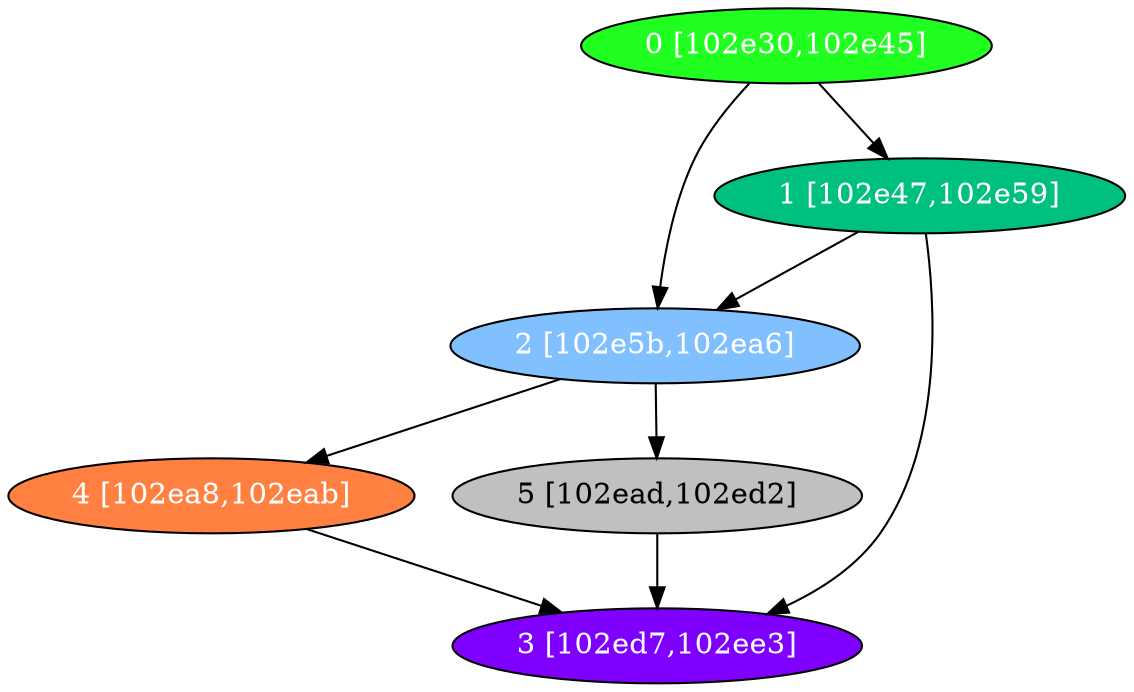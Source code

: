 diGraph libnss3{
	libnss3_0  [style=filled fillcolor="#20FF20" fontcolor="#ffffff" shape=oval label="0 [102e30,102e45]"]
	libnss3_1  [style=filled fillcolor="#00C080" fontcolor="#ffffff" shape=oval label="1 [102e47,102e59]"]
	libnss3_2  [style=filled fillcolor="#80C0FF" fontcolor="#ffffff" shape=oval label="2 [102e5b,102ea6]"]
	libnss3_3  [style=filled fillcolor="#8000FF" fontcolor="#ffffff" shape=oval label="3 [102ed7,102ee3]"]
	libnss3_4  [style=filled fillcolor="#FF8040" fontcolor="#ffffff" shape=oval label="4 [102ea8,102eab]"]
	libnss3_5  [style=filled fillcolor="#C0C0C0" fontcolor="#000000" shape=oval label="5 [102ead,102ed2]"]

	libnss3_0 -> libnss3_1
	libnss3_0 -> libnss3_2
	libnss3_1 -> libnss3_2
	libnss3_1 -> libnss3_3
	libnss3_2 -> libnss3_4
	libnss3_2 -> libnss3_5
	libnss3_4 -> libnss3_3
	libnss3_5 -> libnss3_3
}